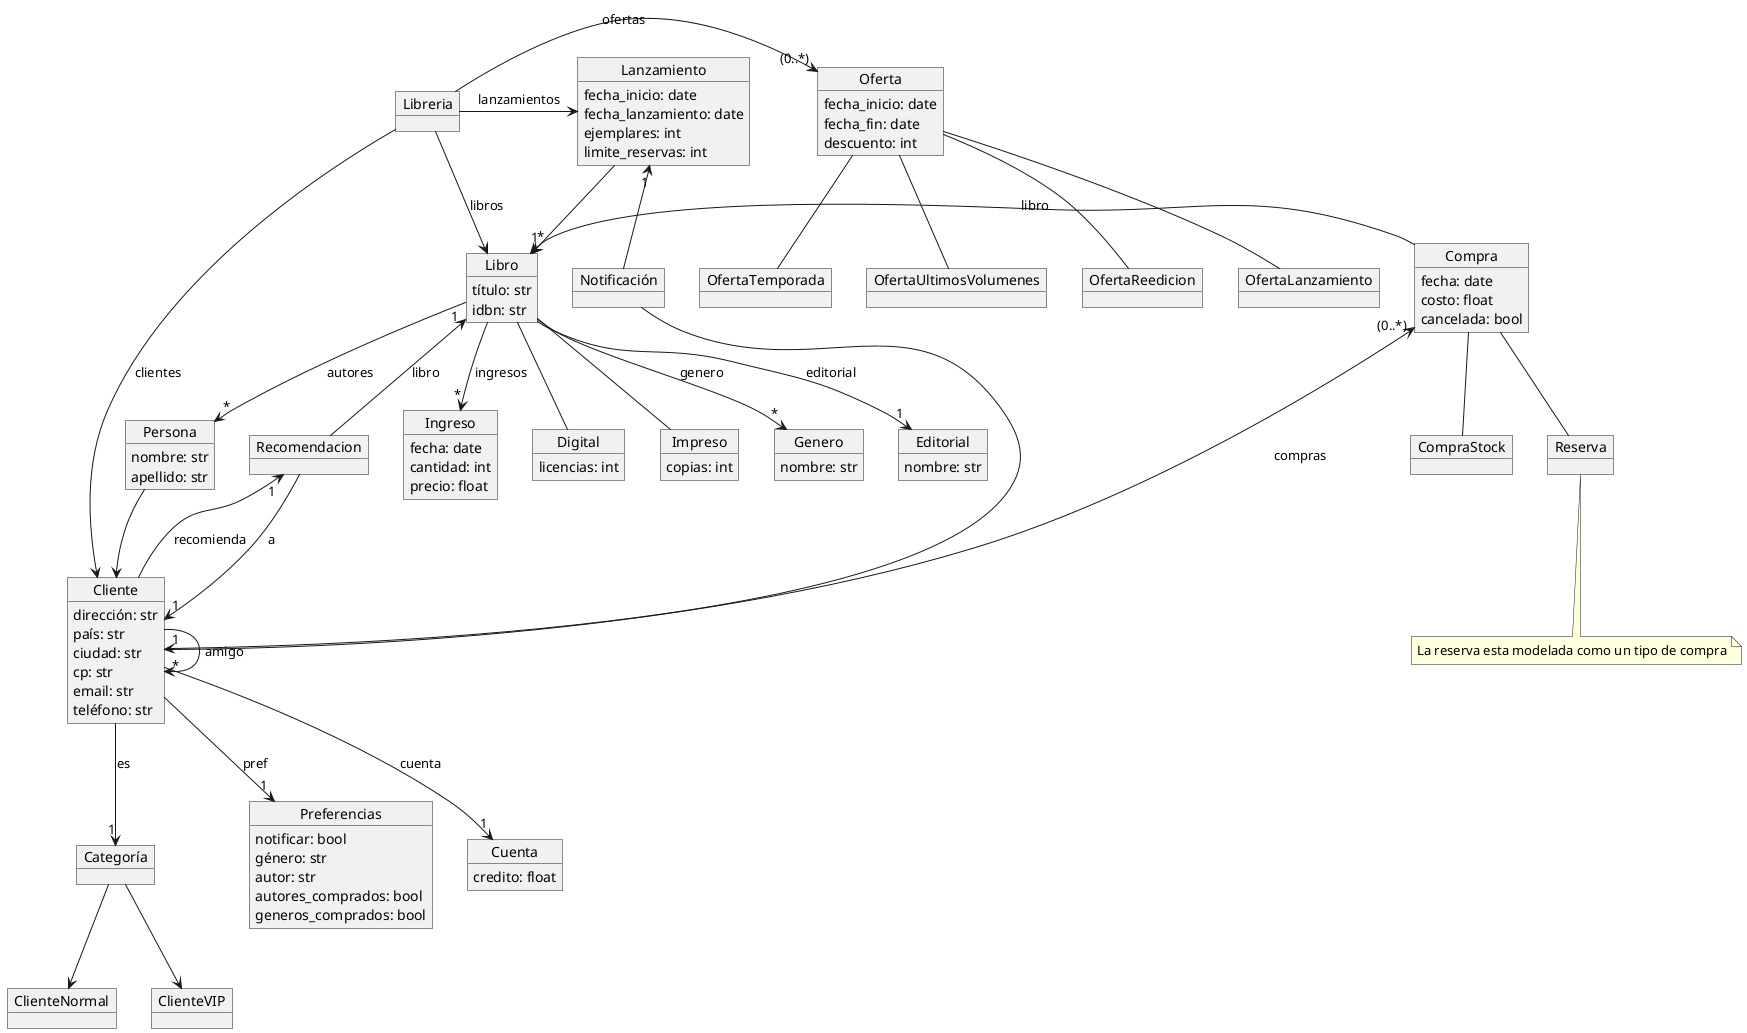 @startuml

together {

    object Oferta {
        fecha_inicio: date
        fecha_fin: date
        descuento: int
    }

    object OfertaLanzamiento
    object OfertaTemporada
    object OfertaUltimosVolumenes
    object OfertaReedicion

    OfertaLanzamiento -u- Oferta
    OfertaReedicion -u- Oferta
    OfertaUltimosVolumenes -u- Oferta
    OfertaTemporada -u- Oferta

}


together {
    object Persona {
        nombre: str
        apellido: str
    }
    object Cliente {
        dirección: str
        país: str
        ciudad: str
        cp: str
        email: str
        teléfono: str
    }

    object Categoría
    object ClienteNormal
    object ClienteVIP
}

object Preferencias {
    notificar: bool
    género: str
    autor: str
    autores_comprados: bool
    generos_comprados: bool
}

together {
    object Libro {
        título: str
        idbn: str
    }
    object Digital {
        licencias: int
    }
    object Impreso {
        copias: int
    }
    object Genero {
        nombre: str
    }
    object Editorial {
        nombre: str
    }

}

together {

    object Compra {
        fecha: date
        costo: float
        cancelada: bool
    }
    object CompraStock {
    }
    object Reserva {
    }
    note bottom of Reserva: La reserva esta modelada como un tipo de compra
}

object Ingreso {
    fecha: date
    cantidad: int
    precio: float
}

object Recomendacion

object Notificación

object Libreria {
}

object Lanzamiento {
    fecha_inicio: date
    fecha_lanzamiento: date
    ejemplares: int
    limite_reservas: int
}

object Cuenta {
    credito: float
}


Libreria -> Cliente : clientes
Libreria -> Libro : libros
Libreria -> "(0..*)" Oferta : ofertas
Libreria -> Lanzamiento : lanzamientos

/'
object Inventario
object StockDigital {
    licencias: int
}
object StockFisico {
    copias: int
}

Inventario -u- StockDigital
StockDigital -u- "1" Digital : en_stock
Inventario -u- StockFisico
StockFisico -u- "1" Impreso : en_stock
'/

Cliente -d-> "1" Preferencias : pref
Cliente -d-> "1" Cuenta : cuenta


Compra -> "*" Libro : libro
Compra -d- CompraStock
Compra -d- Reserva
Compra "(0..*)" <- Cliente : compras

Libro --> "*" Persona : autores
Libro --> "*" Genero: genero
Libro --> "1" Editorial: editorial
Libro --> "*" Ingreso : ingresos

Persona -d-> Cliente
Cliente -d-> "1" Categoría : es
Categoría -d-> ClienteNormal
Categoría -d-> ClienteVIP

'Cliente ---> "*" Compra : realiza
Cliente -> "*" Cliente : amigo
Cliente -u-> "1" Recomendacion : recomienda
Recomendacion --> "1" Cliente : a
Recomendacion -l-> "1" Libro : libro


Libro -d- Digital
Libro -d- Impreso

Lanzamiento -d-> "1" Libro

Notificación -> "1" Cliente
Notificación -u-> "1" Lanzamiento

@enduml
